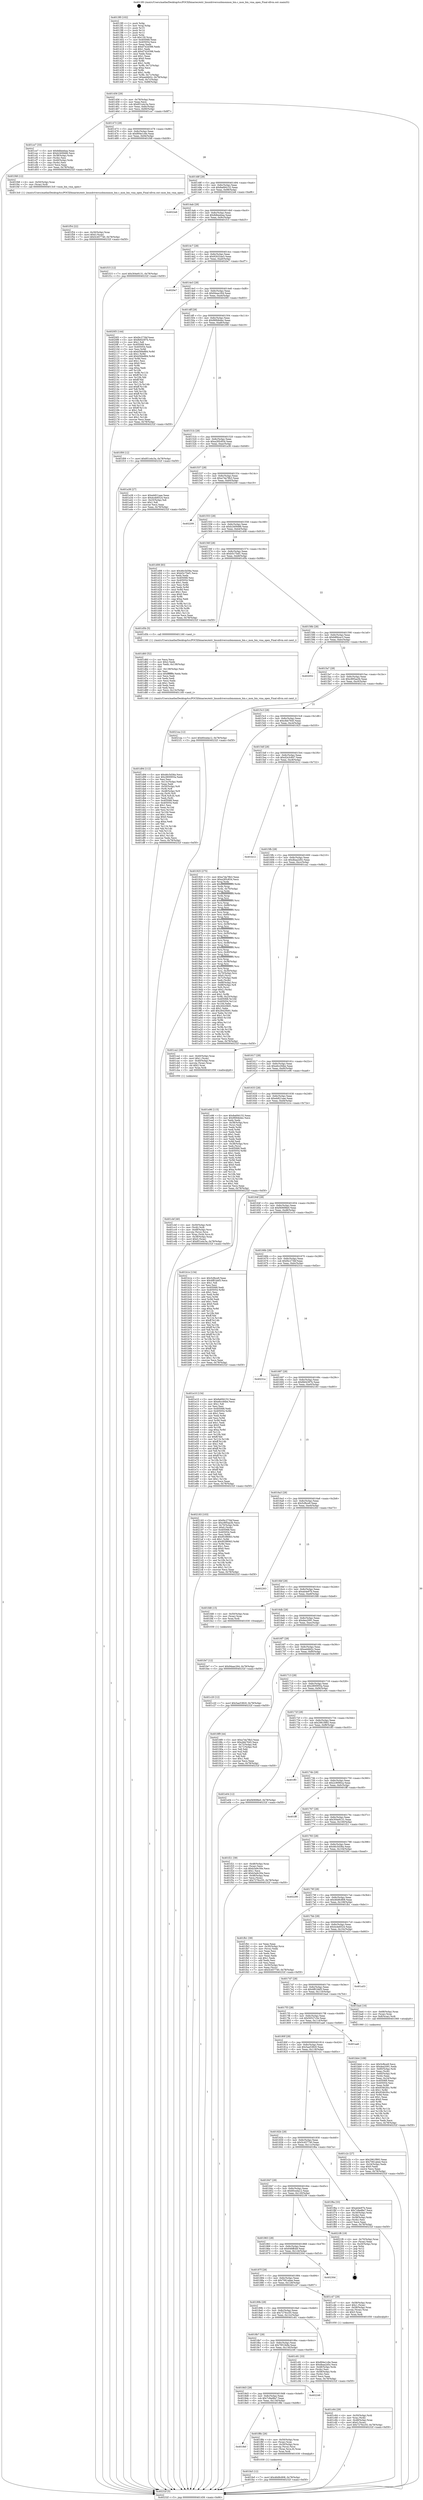 digraph "0x4013f0" {
  label = "0x4013f0 (/mnt/c/Users/mathe/Desktop/tcc/POCII/binaries/extr_linuxdriversusbmonmon_bin.c_mon_bin_vma_open_Final-ollvm.out::main(0))"
  labelloc = "t"
  node[shape=record]

  Entry [label="",width=0.3,height=0.3,shape=circle,fillcolor=black,style=filled]
  "0x401456" [label="{
     0x401456 [29]\l
     | [instrs]\l
     &nbsp;&nbsp;0x401456 \<+3\>: mov -0x78(%rbp),%eax\l
     &nbsp;&nbsp;0x401459 \<+2\>: mov %eax,%ecx\l
     &nbsp;&nbsp;0x40145b \<+6\>: sub $0x851e4c3a,%ecx\l
     &nbsp;&nbsp;0x401461 \<+6\>: mov %eax,-0x8c(%rbp)\l
     &nbsp;&nbsp;0x401467 \<+6\>: mov %ecx,-0x90(%rbp)\l
     &nbsp;&nbsp;0x40146d \<+6\>: je 0000000000401ce7 \<main+0x8f7\>\l
  }"]
  "0x401ce7" [label="{
     0x401ce7 [33]\l
     | [instrs]\l
     &nbsp;&nbsp;0x401ce7 \<+5\>: mov $0x8dbeebaa,%eax\l
     &nbsp;&nbsp;0x401cec \<+5\>: mov $0xb2409486,%ecx\l
     &nbsp;&nbsp;0x401cf1 \<+4\>: mov -0x38(%rbp),%rdx\l
     &nbsp;&nbsp;0x401cf5 \<+2\>: mov (%rdx),%esi\l
     &nbsp;&nbsp;0x401cf7 \<+4\>: mov -0x40(%rbp),%rdx\l
     &nbsp;&nbsp;0x401cfb \<+2\>: cmp (%rdx),%esi\l
     &nbsp;&nbsp;0x401cfd \<+3\>: cmovl %ecx,%eax\l
     &nbsp;&nbsp;0x401d00 \<+3\>: mov %eax,-0x78(%rbp)\l
     &nbsp;&nbsp;0x401d03 \<+5\>: jmp 000000000040232f \<main+0xf3f\>\l
  }"]
  "0x401473" [label="{
     0x401473 [28]\l
     | [instrs]\l
     &nbsp;&nbsp;0x401473 \<+5\>: jmp 0000000000401478 \<main+0x88\>\l
     &nbsp;&nbsp;0x401478 \<+6\>: mov -0x8c(%rbp),%eax\l
     &nbsp;&nbsp;0x40147e \<+5\>: sub $0x894e1c6e,%eax\l
     &nbsp;&nbsp;0x401483 \<+6\>: mov %eax,-0x94(%rbp)\l
     &nbsp;&nbsp;0x401489 \<+6\>: je 0000000000401f48 \<main+0xb58\>\l
  }"]
  Exit [label="",width=0.3,height=0.3,shape=circle,fillcolor=black,style=filled,peripheries=2]
  "0x401f48" [label="{
     0x401f48 [12]\l
     | [instrs]\l
     &nbsp;&nbsp;0x401f48 \<+4\>: mov -0x50(%rbp),%rax\l
     &nbsp;&nbsp;0x401f4c \<+3\>: mov (%rax),%rdi\l
     &nbsp;&nbsp;0x401f4f \<+5\>: call 00000000004013c0 \<mon_bin_vma_open\>\l
     | [calls]\l
     &nbsp;&nbsp;0x4013c0 \{1\} (/mnt/c/Users/mathe/Desktop/tcc/POCII/binaries/extr_linuxdriversusbmonmon_bin.c_mon_bin_vma_open_Final-ollvm.out::mon_bin_vma_open)\l
  }"]
  "0x40148f" [label="{
     0x40148f [28]\l
     | [instrs]\l
     &nbsp;&nbsp;0x40148f \<+5\>: jmp 0000000000401494 \<main+0xa4\>\l
     &nbsp;&nbsp;0x401494 \<+6\>: mov -0x8c(%rbp),%eax\l
     &nbsp;&nbsp;0x40149a \<+5\>: sub $0x8a694152,%eax\l
     &nbsp;&nbsp;0x40149f \<+6\>: mov %eax,-0x98(%rbp)\l
     &nbsp;&nbsp;0x4014a5 \<+6\>: je 00000000004022e6 \<main+0xef6\>\l
  }"]
  "0x401fe7" [label="{
     0x401fe7 [12]\l
     | [instrs]\l
     &nbsp;&nbsp;0x401fe7 \<+7\>: movl $0x94aac264,-0x78(%rbp)\l
     &nbsp;&nbsp;0x401fee \<+5\>: jmp 000000000040232f \<main+0xf3f\>\l
  }"]
  "0x4022e6" [label="{
     0x4022e6\l
  }", style=dashed]
  "0x4014ab" [label="{
     0x4014ab [28]\l
     | [instrs]\l
     &nbsp;&nbsp;0x4014ab \<+5\>: jmp 00000000004014b0 \<main+0xc0\>\l
     &nbsp;&nbsp;0x4014b0 \<+6\>: mov -0x8c(%rbp),%eax\l
     &nbsp;&nbsp;0x4014b6 \<+5\>: sub $0x8dbeebaa,%eax\l
     &nbsp;&nbsp;0x4014bb \<+6\>: mov %eax,-0x9c(%rbp)\l
     &nbsp;&nbsp;0x4014c1 \<+6\>: je 0000000000401f15 \<main+0xb25\>\l
  }"]
  "0x401fa5" [label="{
     0x401fa5 [12]\l
     | [instrs]\l
     &nbsp;&nbsp;0x401fa5 \<+7\>: movl $0x46d9c808,-0x78(%rbp)\l
     &nbsp;&nbsp;0x401fac \<+5\>: jmp 000000000040232f \<main+0xf3f\>\l
  }"]
  "0x401f15" [label="{
     0x401f15 [12]\l
     | [instrs]\l
     &nbsp;&nbsp;0x401f15 \<+7\>: movl $0x304e9131,-0x78(%rbp)\l
     &nbsp;&nbsp;0x401f1c \<+5\>: jmp 000000000040232f \<main+0xf3f\>\l
  }"]
  "0x4014c7" [label="{
     0x4014c7 [28]\l
     | [instrs]\l
     &nbsp;&nbsp;0x4014c7 \<+5\>: jmp 00000000004014cc \<main+0xdc\>\l
     &nbsp;&nbsp;0x4014cc \<+6\>: mov -0x8c(%rbp),%eax\l
     &nbsp;&nbsp;0x4014d2 \<+5\>: sub $0x92632ae3,%eax\l
     &nbsp;&nbsp;0x4014d7 \<+6\>: mov %eax,-0xa0(%rbp)\l
     &nbsp;&nbsp;0x4014dd \<+6\>: je 00000000004020e7 \<main+0xcf7\>\l
  }"]
  "0x4018ef" [label="{
     0x4018ef\l
  }", style=dashed]
  "0x4020e7" [label="{
     0x4020e7\l
  }", style=dashed]
  "0x4014e3" [label="{
     0x4014e3 [28]\l
     | [instrs]\l
     &nbsp;&nbsp;0x4014e3 \<+5\>: jmp 00000000004014e8 \<main+0xf8\>\l
     &nbsp;&nbsp;0x4014e8 \<+6\>: mov -0x8c(%rbp),%eax\l
     &nbsp;&nbsp;0x4014ee \<+5\>: sub $0x94aac264,%eax\l
     &nbsp;&nbsp;0x4014f3 \<+6\>: mov %eax,-0xa4(%rbp)\l
     &nbsp;&nbsp;0x4014f9 \<+6\>: je 00000000004020f3 \<main+0xd03\>\l
  }"]
  "0x401f8b" [label="{
     0x401f8b [26]\l
     | [instrs]\l
     &nbsp;&nbsp;0x401f8b \<+4\>: mov -0x50(%rbp),%rax\l
     &nbsp;&nbsp;0x401f8f \<+3\>: mov (%rax),%rax\l
     &nbsp;&nbsp;0x401f92 \<+4\>: mov -0x30(%rbp),%rcx\l
     &nbsp;&nbsp;0x401f96 \<+3\>: movslq (%rcx),%rcx\l
     &nbsp;&nbsp;0x401f99 \<+4\>: mov (%rax,%rcx,8),%rax\l
     &nbsp;&nbsp;0x401f9d \<+3\>: mov %rax,%rdi\l
     &nbsp;&nbsp;0x401fa0 \<+5\>: call 0000000000401030 \<free@plt\>\l
     | [calls]\l
     &nbsp;&nbsp;0x401030 \{1\} (unknown)\l
  }"]
  "0x4020f3" [label="{
     0x4020f3 [144]\l
     | [instrs]\l
     &nbsp;&nbsp;0x4020f3 \<+5\>: mov $0xf4c273bf,%eax\l
     &nbsp;&nbsp;0x4020f8 \<+5\>: mov $0xfb64397b,%ecx\l
     &nbsp;&nbsp;0x4020fd \<+2\>: mov $0x1,%dl\l
     &nbsp;&nbsp;0x4020ff \<+7\>: mov 0x405068,%esi\l
     &nbsp;&nbsp;0x402106 \<+7\>: mov 0x405054,%edi\l
     &nbsp;&nbsp;0x40210d \<+3\>: mov %esi,%r8d\l
     &nbsp;&nbsp;0x402110 \<+7\>: sub $0xb5fde884,%r8d\l
     &nbsp;&nbsp;0x402117 \<+4\>: sub $0x1,%r8d\l
     &nbsp;&nbsp;0x40211b \<+7\>: add $0xb5fde884,%r8d\l
     &nbsp;&nbsp;0x402122 \<+4\>: imul %r8d,%esi\l
     &nbsp;&nbsp;0x402126 \<+3\>: and $0x1,%esi\l
     &nbsp;&nbsp;0x402129 \<+3\>: cmp $0x0,%esi\l
     &nbsp;&nbsp;0x40212c \<+4\>: sete %r9b\l
     &nbsp;&nbsp;0x402130 \<+3\>: cmp $0xa,%edi\l
     &nbsp;&nbsp;0x402133 \<+4\>: setl %r10b\l
     &nbsp;&nbsp;0x402137 \<+3\>: mov %r9b,%r11b\l
     &nbsp;&nbsp;0x40213a \<+4\>: xor $0xff,%r11b\l
     &nbsp;&nbsp;0x40213e \<+3\>: mov %r10b,%bl\l
     &nbsp;&nbsp;0x402141 \<+3\>: xor $0xff,%bl\l
     &nbsp;&nbsp;0x402144 \<+3\>: xor $0x1,%dl\l
     &nbsp;&nbsp;0x402147 \<+3\>: mov %r11b,%r14b\l
     &nbsp;&nbsp;0x40214a \<+4\>: and $0xff,%r14b\l
     &nbsp;&nbsp;0x40214e \<+3\>: and %dl,%r9b\l
     &nbsp;&nbsp;0x402151 \<+3\>: mov %bl,%r15b\l
     &nbsp;&nbsp;0x402154 \<+4\>: and $0xff,%r15b\l
     &nbsp;&nbsp;0x402158 \<+3\>: and %dl,%r10b\l
     &nbsp;&nbsp;0x40215b \<+3\>: or %r9b,%r14b\l
     &nbsp;&nbsp;0x40215e \<+3\>: or %r10b,%r15b\l
     &nbsp;&nbsp;0x402161 \<+3\>: xor %r15b,%r14b\l
     &nbsp;&nbsp;0x402164 \<+3\>: or %bl,%r11b\l
     &nbsp;&nbsp;0x402167 \<+4\>: xor $0xff,%r11b\l
     &nbsp;&nbsp;0x40216b \<+3\>: or $0x1,%dl\l
     &nbsp;&nbsp;0x40216e \<+3\>: and %dl,%r11b\l
     &nbsp;&nbsp;0x402171 \<+3\>: or %r11b,%r14b\l
     &nbsp;&nbsp;0x402174 \<+4\>: test $0x1,%r14b\l
     &nbsp;&nbsp;0x402178 \<+3\>: cmovne %ecx,%eax\l
     &nbsp;&nbsp;0x40217b \<+3\>: mov %eax,-0x78(%rbp)\l
     &nbsp;&nbsp;0x40217e \<+5\>: jmp 000000000040232f \<main+0xf3f\>\l
  }"]
  "0x4014ff" [label="{
     0x4014ff [28]\l
     | [instrs]\l
     &nbsp;&nbsp;0x4014ff \<+5\>: jmp 0000000000401504 \<main+0x114\>\l
     &nbsp;&nbsp;0x401504 \<+6\>: mov -0x8c(%rbp),%eax\l
     &nbsp;&nbsp;0x40150a \<+5\>: sub $0x9684bdec,%eax\l
     &nbsp;&nbsp;0x40150f \<+6\>: mov %eax,-0xa8(%rbp)\l
     &nbsp;&nbsp;0x401515 \<+6\>: je 0000000000401f09 \<main+0xb19\>\l
  }"]
  "0x4018d3" [label="{
     0x4018d3 [28]\l
     | [instrs]\l
     &nbsp;&nbsp;0x4018d3 \<+5\>: jmp 00000000004018d8 \<main+0x4e8\>\l
     &nbsp;&nbsp;0x4018d8 \<+6\>: mov -0x8c(%rbp),%eax\l
     &nbsp;&nbsp;0x4018de \<+5\>: sub $0x7c8ad8a7,%eax\l
     &nbsp;&nbsp;0x4018e3 \<+6\>: mov %eax,-0x134(%rbp)\l
     &nbsp;&nbsp;0x4018e9 \<+6\>: je 0000000000401f8b \<main+0xb9b\>\l
  }"]
  "0x401f09" [label="{
     0x401f09 [12]\l
     | [instrs]\l
     &nbsp;&nbsp;0x401f09 \<+7\>: movl $0x851e4c3a,-0x78(%rbp)\l
     &nbsp;&nbsp;0x401f10 \<+5\>: jmp 000000000040232f \<main+0xf3f\>\l
  }"]
  "0x40151b" [label="{
     0x40151b [28]\l
     | [instrs]\l
     &nbsp;&nbsp;0x40151b \<+5\>: jmp 0000000000401520 \<main+0x130\>\l
     &nbsp;&nbsp;0x401520 \<+6\>: mov -0x8c(%rbp),%eax\l
     &nbsp;&nbsp;0x401526 \<+5\>: sub $0xa285c834,%eax\l
     &nbsp;&nbsp;0x40152b \<+6\>: mov %eax,-0xac(%rbp)\l
     &nbsp;&nbsp;0x401531 \<+6\>: je 0000000000401a38 \<main+0x648\>\l
  }"]
  "0x402248" [label="{
     0x402248\l
  }", style=dashed]
  "0x401a38" [label="{
     0x401a38 [27]\l
     | [instrs]\l
     &nbsp;&nbsp;0x401a38 \<+5\>: mov $0xeb821aae,%eax\l
     &nbsp;&nbsp;0x401a3d \<+5\>: mov $0x4cde6524,%ecx\l
     &nbsp;&nbsp;0x401a42 \<+3\>: mov -0x25(%rbp),%dl\l
     &nbsp;&nbsp;0x401a45 \<+3\>: test $0x1,%dl\l
     &nbsp;&nbsp;0x401a48 \<+3\>: cmovne %ecx,%eax\l
     &nbsp;&nbsp;0x401a4b \<+3\>: mov %eax,-0x78(%rbp)\l
     &nbsp;&nbsp;0x401a4e \<+5\>: jmp 000000000040232f \<main+0xf3f\>\l
  }"]
  "0x401537" [label="{
     0x401537 [28]\l
     | [instrs]\l
     &nbsp;&nbsp;0x401537 \<+5\>: jmp 000000000040153c \<main+0x14c\>\l
     &nbsp;&nbsp;0x40153c \<+6\>: mov -0x8c(%rbp),%eax\l
     &nbsp;&nbsp;0x401542 \<+5\>: sub $0xa7da78b3,%eax\l
     &nbsp;&nbsp;0x401547 \<+6\>: mov %eax,-0xb0(%rbp)\l
     &nbsp;&nbsp;0x40154d \<+6\>: je 0000000000402209 \<main+0xe19\>\l
  }"]
  "0x401f54" [label="{
     0x401f54 [22]\l
     | [instrs]\l
     &nbsp;&nbsp;0x401f54 \<+4\>: mov -0x30(%rbp),%rax\l
     &nbsp;&nbsp;0x401f58 \<+6\>: movl $0x0,(%rax)\l
     &nbsp;&nbsp;0x401f5e \<+7\>: movl $0x5c457740,-0x78(%rbp)\l
     &nbsp;&nbsp;0x401f65 \<+5\>: jmp 000000000040232f \<main+0xf3f\>\l
  }"]
  "0x402209" [label="{
     0x402209\l
  }", style=dashed]
  "0x401553" [label="{
     0x401553 [28]\l
     | [instrs]\l
     &nbsp;&nbsp;0x401553 \<+5\>: jmp 0000000000401558 \<main+0x168\>\l
     &nbsp;&nbsp;0x401558 \<+6\>: mov -0x8c(%rbp),%eax\l
     &nbsp;&nbsp;0x40155e \<+5\>: sub $0xb2409486,%eax\l
     &nbsp;&nbsp;0x401563 \<+6\>: mov %eax,-0xb4(%rbp)\l
     &nbsp;&nbsp;0x401569 \<+6\>: je 0000000000401d08 \<main+0x918\>\l
  }"]
  "0x401d94" [label="{
     0x401d94 [112]\l
     | [instrs]\l
     &nbsp;&nbsp;0x401d94 \<+5\>: mov $0x46c5d36a,%ecx\l
     &nbsp;&nbsp;0x401d99 \<+5\>: mov $0x2800955a,%edx\l
     &nbsp;&nbsp;0x401d9e \<+2\>: xor %esi,%esi\l
     &nbsp;&nbsp;0x401da0 \<+6\>: mov -0x13c(%rbp),%edi\l
     &nbsp;&nbsp;0x401da6 \<+3\>: imul %eax,%edi\l
     &nbsp;&nbsp;0x401da9 \<+4\>: mov -0x50(%rbp),%r8\l
     &nbsp;&nbsp;0x401dad \<+3\>: mov (%r8),%r8\l
     &nbsp;&nbsp;0x401db0 \<+4\>: mov -0x48(%rbp),%r9\l
     &nbsp;&nbsp;0x401db4 \<+3\>: movslq (%r9),%r9\l
     &nbsp;&nbsp;0x401db7 \<+4\>: mov (%r8,%r9,8),%r8\l
     &nbsp;&nbsp;0x401dbb \<+3\>: mov %edi,(%r8)\l
     &nbsp;&nbsp;0x401dbe \<+7\>: mov 0x405068,%eax\l
     &nbsp;&nbsp;0x401dc5 \<+7\>: mov 0x405054,%edi\l
     &nbsp;&nbsp;0x401dcc \<+3\>: sub $0x1,%esi\l
     &nbsp;&nbsp;0x401dcf \<+3\>: mov %eax,%r10d\l
     &nbsp;&nbsp;0x401dd2 \<+3\>: add %esi,%r10d\l
     &nbsp;&nbsp;0x401dd5 \<+4\>: imul %r10d,%eax\l
     &nbsp;&nbsp;0x401dd9 \<+3\>: and $0x1,%eax\l
     &nbsp;&nbsp;0x401ddc \<+3\>: cmp $0x0,%eax\l
     &nbsp;&nbsp;0x401ddf \<+4\>: sete %r11b\l
     &nbsp;&nbsp;0x401de3 \<+3\>: cmp $0xa,%edi\l
     &nbsp;&nbsp;0x401de6 \<+3\>: setl %bl\l
     &nbsp;&nbsp;0x401de9 \<+3\>: mov %r11b,%r14b\l
     &nbsp;&nbsp;0x401dec \<+3\>: and %bl,%r14b\l
     &nbsp;&nbsp;0x401def \<+3\>: xor %bl,%r11b\l
     &nbsp;&nbsp;0x401df2 \<+3\>: or %r11b,%r14b\l
     &nbsp;&nbsp;0x401df5 \<+4\>: test $0x1,%r14b\l
     &nbsp;&nbsp;0x401df9 \<+3\>: cmovne %edx,%ecx\l
     &nbsp;&nbsp;0x401dfc \<+3\>: mov %ecx,-0x78(%rbp)\l
     &nbsp;&nbsp;0x401dff \<+5\>: jmp 000000000040232f \<main+0xf3f\>\l
  }"]
  "0x401d08" [label="{
     0x401d08 [83]\l
     | [instrs]\l
     &nbsp;&nbsp;0x401d08 \<+5\>: mov $0x46c5d36a,%eax\l
     &nbsp;&nbsp;0x401d0d \<+5\>: mov $0xb5c75ef1,%ecx\l
     &nbsp;&nbsp;0x401d12 \<+2\>: xor %edx,%edx\l
     &nbsp;&nbsp;0x401d14 \<+7\>: mov 0x405068,%esi\l
     &nbsp;&nbsp;0x401d1b \<+7\>: mov 0x405054,%edi\l
     &nbsp;&nbsp;0x401d22 \<+3\>: sub $0x1,%edx\l
     &nbsp;&nbsp;0x401d25 \<+3\>: mov %esi,%r8d\l
     &nbsp;&nbsp;0x401d28 \<+3\>: add %edx,%r8d\l
     &nbsp;&nbsp;0x401d2b \<+4\>: imul %r8d,%esi\l
     &nbsp;&nbsp;0x401d2f \<+3\>: and $0x1,%esi\l
     &nbsp;&nbsp;0x401d32 \<+3\>: cmp $0x0,%esi\l
     &nbsp;&nbsp;0x401d35 \<+4\>: sete %r9b\l
     &nbsp;&nbsp;0x401d39 \<+3\>: cmp $0xa,%edi\l
     &nbsp;&nbsp;0x401d3c \<+4\>: setl %r10b\l
     &nbsp;&nbsp;0x401d40 \<+3\>: mov %r9b,%r11b\l
     &nbsp;&nbsp;0x401d43 \<+3\>: and %r10b,%r11b\l
     &nbsp;&nbsp;0x401d46 \<+3\>: xor %r10b,%r9b\l
     &nbsp;&nbsp;0x401d49 \<+3\>: or %r9b,%r11b\l
     &nbsp;&nbsp;0x401d4c \<+4\>: test $0x1,%r11b\l
     &nbsp;&nbsp;0x401d50 \<+3\>: cmovne %ecx,%eax\l
     &nbsp;&nbsp;0x401d53 \<+3\>: mov %eax,-0x78(%rbp)\l
     &nbsp;&nbsp;0x401d56 \<+5\>: jmp 000000000040232f \<main+0xf3f\>\l
  }"]
  "0x40156f" [label="{
     0x40156f [28]\l
     | [instrs]\l
     &nbsp;&nbsp;0x40156f \<+5\>: jmp 0000000000401574 \<main+0x184\>\l
     &nbsp;&nbsp;0x401574 \<+6\>: mov -0x8c(%rbp),%eax\l
     &nbsp;&nbsp;0x40157a \<+5\>: sub $0xb5c75ef1,%eax\l
     &nbsp;&nbsp;0x40157f \<+6\>: mov %eax,-0xb8(%rbp)\l
     &nbsp;&nbsp;0x401585 \<+6\>: je 0000000000401d5b \<main+0x96b\>\l
  }"]
  "0x401d60" [label="{
     0x401d60 [52]\l
     | [instrs]\l
     &nbsp;&nbsp;0x401d60 \<+2\>: xor %ecx,%ecx\l
     &nbsp;&nbsp;0x401d62 \<+5\>: mov $0x2,%edx\l
     &nbsp;&nbsp;0x401d67 \<+6\>: mov %edx,-0x138(%rbp)\l
     &nbsp;&nbsp;0x401d6d \<+1\>: cltd\l
     &nbsp;&nbsp;0x401d6e \<+6\>: mov -0x138(%rbp),%esi\l
     &nbsp;&nbsp;0x401d74 \<+2\>: idiv %esi\l
     &nbsp;&nbsp;0x401d76 \<+6\>: imul $0xfffffffe,%edx,%edx\l
     &nbsp;&nbsp;0x401d7c \<+2\>: mov %ecx,%edi\l
     &nbsp;&nbsp;0x401d7e \<+2\>: sub %edx,%edi\l
     &nbsp;&nbsp;0x401d80 \<+2\>: mov %ecx,%edx\l
     &nbsp;&nbsp;0x401d82 \<+3\>: sub $0x1,%edx\l
     &nbsp;&nbsp;0x401d85 \<+2\>: add %edx,%edi\l
     &nbsp;&nbsp;0x401d87 \<+2\>: sub %edi,%ecx\l
     &nbsp;&nbsp;0x401d89 \<+6\>: mov %ecx,-0x13c(%rbp)\l
     &nbsp;&nbsp;0x401d8f \<+5\>: call 0000000000401160 \<next_i\>\l
     | [calls]\l
     &nbsp;&nbsp;0x401160 \{1\} (/mnt/c/Users/mathe/Desktop/tcc/POCII/binaries/extr_linuxdriversusbmonmon_bin.c_mon_bin_vma_open_Final-ollvm.out::next_i)\l
  }"]
  "0x401d5b" [label="{
     0x401d5b [5]\l
     | [instrs]\l
     &nbsp;&nbsp;0x401d5b \<+5\>: call 0000000000401160 \<next_i\>\l
     | [calls]\l
     &nbsp;&nbsp;0x401160 \{1\} (/mnt/c/Users/mathe/Desktop/tcc/POCII/binaries/extr_linuxdriversusbmonmon_bin.c_mon_bin_vma_open_Final-ollvm.out::next_i)\l
  }"]
  "0x40158b" [label="{
     0x40158b [28]\l
     | [instrs]\l
     &nbsp;&nbsp;0x40158b \<+5\>: jmp 0000000000401590 \<main+0x1a0\>\l
     &nbsp;&nbsp;0x401590 \<+6\>: mov -0x8c(%rbp),%eax\l
     &nbsp;&nbsp;0x401596 \<+5\>: sub $0xb8fdcec3,%eax\l
     &nbsp;&nbsp;0x40159b \<+6\>: mov %eax,-0xbc(%rbp)\l
     &nbsp;&nbsp;0x4015a1 \<+6\>: je 0000000000402052 \<main+0xc62\>\l
  }"]
  "0x401cbf" [label="{
     0x401cbf [40]\l
     | [instrs]\l
     &nbsp;&nbsp;0x401cbf \<+4\>: mov -0x50(%rbp),%rdi\l
     &nbsp;&nbsp;0x401cc3 \<+3\>: mov (%rdi),%rdi\l
     &nbsp;&nbsp;0x401cc6 \<+4\>: mov -0x48(%rbp),%rcx\l
     &nbsp;&nbsp;0x401cca \<+3\>: movslq (%rcx),%rcx\l
     &nbsp;&nbsp;0x401ccd \<+4\>: mov %rax,(%rdi,%rcx,8)\l
     &nbsp;&nbsp;0x401cd1 \<+4\>: mov -0x38(%rbp),%rax\l
     &nbsp;&nbsp;0x401cd5 \<+6\>: movl $0x0,(%rax)\l
     &nbsp;&nbsp;0x401cdb \<+7\>: movl $0x851e4c3a,-0x78(%rbp)\l
     &nbsp;&nbsp;0x401ce2 \<+5\>: jmp 000000000040232f \<main+0xf3f\>\l
  }"]
  "0x402052" [label="{
     0x402052\l
  }", style=dashed]
  "0x4015a7" [label="{
     0x4015a7 [28]\l
     | [instrs]\l
     &nbsp;&nbsp;0x4015a7 \<+5\>: jmp 00000000004015ac \<main+0x1bc\>\l
     &nbsp;&nbsp;0x4015ac \<+6\>: mov -0x8c(%rbp),%eax\l
     &nbsp;&nbsp;0x4015b2 \<+5\>: sub $0xc895aa3b,%eax\l
     &nbsp;&nbsp;0x4015b7 \<+6\>: mov %eax,-0xc0(%rbp)\l
     &nbsp;&nbsp;0x4015bd \<+6\>: je 00000000004021ea \<main+0xdfa\>\l
  }"]
  "0x4018b7" [label="{
     0x4018b7 [28]\l
     | [instrs]\l
     &nbsp;&nbsp;0x4018b7 \<+5\>: jmp 00000000004018bc \<main+0x4cc\>\l
     &nbsp;&nbsp;0x4018bc \<+6\>: mov -0x8c(%rbp),%eax\l
     &nbsp;&nbsp;0x4018c2 \<+5\>: sub $0x7851fe9e,%eax\l
     &nbsp;&nbsp;0x4018c7 \<+6\>: mov %eax,-0x130(%rbp)\l
     &nbsp;&nbsp;0x4018cd \<+6\>: je 0000000000402248 \<main+0xe58\>\l
  }"]
  "0x4021ea" [label="{
     0x4021ea [12]\l
     | [instrs]\l
     &nbsp;&nbsp;0x4021ea \<+7\>: movl $0x60ceda12,-0x78(%rbp)\l
     &nbsp;&nbsp;0x4021f1 \<+5\>: jmp 000000000040232f \<main+0xf3f\>\l
  }"]
  "0x4015c3" [label="{
     0x4015c3 [28]\l
     | [instrs]\l
     &nbsp;&nbsp;0x4015c3 \<+5\>: jmp 00000000004015c8 \<main+0x1d8\>\l
     &nbsp;&nbsp;0x4015c8 \<+6\>: mov -0x8c(%rbp),%eax\l
     &nbsp;&nbsp;0x4015ce \<+5\>: sub $0xcfeb7645,%eax\l
     &nbsp;&nbsp;0x4015d3 \<+6\>: mov %eax,-0xc4(%rbp)\l
     &nbsp;&nbsp;0x4015d9 \<+6\>: je 0000000000401925 \<main+0x535\>\l
  }"]
  "0x401c81" [label="{
     0x401c81 [33]\l
     | [instrs]\l
     &nbsp;&nbsp;0x401c81 \<+5\>: mov $0x894e1c6e,%eax\l
     &nbsp;&nbsp;0x401c86 \<+5\>: mov $0xdbaa2d5c,%ecx\l
     &nbsp;&nbsp;0x401c8b \<+4\>: mov -0x48(%rbp),%rdx\l
     &nbsp;&nbsp;0x401c8f \<+2\>: mov (%rdx),%esi\l
     &nbsp;&nbsp;0x401c91 \<+4\>: mov -0x58(%rbp),%rdx\l
     &nbsp;&nbsp;0x401c95 \<+2\>: cmp (%rdx),%esi\l
     &nbsp;&nbsp;0x401c97 \<+3\>: cmovl %ecx,%eax\l
     &nbsp;&nbsp;0x401c9a \<+3\>: mov %eax,-0x78(%rbp)\l
     &nbsp;&nbsp;0x401c9d \<+5\>: jmp 000000000040232f \<main+0xf3f\>\l
  }"]
  "0x401925" [label="{
     0x401925 [275]\l
     | [instrs]\l
     &nbsp;&nbsp;0x401925 \<+5\>: mov $0xa7da78b3,%eax\l
     &nbsp;&nbsp;0x40192a \<+5\>: mov $0xa285c834,%ecx\l
     &nbsp;&nbsp;0x40192f \<+3\>: mov %rsp,%rdx\l
     &nbsp;&nbsp;0x401932 \<+4\>: add $0xfffffffffffffff0,%rdx\l
     &nbsp;&nbsp;0x401936 \<+3\>: mov %rdx,%rsp\l
     &nbsp;&nbsp;0x401939 \<+4\>: mov %rdx,-0x70(%rbp)\l
     &nbsp;&nbsp;0x40193d \<+3\>: mov %rsp,%rdx\l
     &nbsp;&nbsp;0x401940 \<+4\>: add $0xfffffffffffffff0,%rdx\l
     &nbsp;&nbsp;0x401944 \<+3\>: mov %rdx,%rsp\l
     &nbsp;&nbsp;0x401947 \<+3\>: mov %rsp,%rsi\l
     &nbsp;&nbsp;0x40194a \<+4\>: add $0xfffffffffffffff0,%rsi\l
     &nbsp;&nbsp;0x40194e \<+3\>: mov %rsi,%rsp\l
     &nbsp;&nbsp;0x401951 \<+4\>: mov %rsi,-0x68(%rbp)\l
     &nbsp;&nbsp;0x401955 \<+3\>: mov %rsp,%rsi\l
     &nbsp;&nbsp;0x401958 \<+4\>: add $0xfffffffffffffff0,%rsi\l
     &nbsp;&nbsp;0x40195c \<+3\>: mov %rsi,%rsp\l
     &nbsp;&nbsp;0x40195f \<+4\>: mov %rsi,-0x60(%rbp)\l
     &nbsp;&nbsp;0x401963 \<+3\>: mov %rsp,%rsi\l
     &nbsp;&nbsp;0x401966 \<+4\>: add $0xfffffffffffffff0,%rsi\l
     &nbsp;&nbsp;0x40196a \<+3\>: mov %rsi,%rsp\l
     &nbsp;&nbsp;0x40196d \<+4\>: mov %rsi,-0x58(%rbp)\l
     &nbsp;&nbsp;0x401971 \<+3\>: mov %rsp,%rsi\l
     &nbsp;&nbsp;0x401974 \<+4\>: add $0xfffffffffffffff0,%rsi\l
     &nbsp;&nbsp;0x401978 \<+3\>: mov %rsi,%rsp\l
     &nbsp;&nbsp;0x40197b \<+4\>: mov %rsi,-0x50(%rbp)\l
     &nbsp;&nbsp;0x40197f \<+3\>: mov %rsp,%rsi\l
     &nbsp;&nbsp;0x401982 \<+4\>: add $0xfffffffffffffff0,%rsi\l
     &nbsp;&nbsp;0x401986 \<+3\>: mov %rsi,%rsp\l
     &nbsp;&nbsp;0x401989 \<+4\>: mov %rsi,-0x48(%rbp)\l
     &nbsp;&nbsp;0x40198d \<+3\>: mov %rsp,%rsi\l
     &nbsp;&nbsp;0x401990 \<+4\>: add $0xfffffffffffffff0,%rsi\l
     &nbsp;&nbsp;0x401994 \<+3\>: mov %rsi,%rsp\l
     &nbsp;&nbsp;0x401997 \<+4\>: mov %rsi,-0x40(%rbp)\l
     &nbsp;&nbsp;0x40199b \<+3\>: mov %rsp,%rsi\l
     &nbsp;&nbsp;0x40199e \<+4\>: add $0xfffffffffffffff0,%rsi\l
     &nbsp;&nbsp;0x4019a2 \<+3\>: mov %rsi,%rsp\l
     &nbsp;&nbsp;0x4019a5 \<+4\>: mov %rsi,-0x38(%rbp)\l
     &nbsp;&nbsp;0x4019a9 \<+3\>: mov %rsp,%rsi\l
     &nbsp;&nbsp;0x4019ac \<+4\>: add $0xfffffffffffffff0,%rsi\l
     &nbsp;&nbsp;0x4019b0 \<+3\>: mov %rsi,%rsp\l
     &nbsp;&nbsp;0x4019b3 \<+4\>: mov %rsi,-0x30(%rbp)\l
     &nbsp;&nbsp;0x4019b7 \<+4\>: mov -0x70(%rbp),%rsi\l
     &nbsp;&nbsp;0x4019bb \<+6\>: movl $0x0,(%rsi)\l
     &nbsp;&nbsp;0x4019c1 \<+3\>: mov -0x7c(%rbp),%edi\l
     &nbsp;&nbsp;0x4019c4 \<+2\>: mov %edi,(%rdx)\l
     &nbsp;&nbsp;0x4019c6 \<+4\>: mov -0x68(%rbp),%rsi\l
     &nbsp;&nbsp;0x4019ca \<+7\>: mov -0x88(%rbp),%r8\l
     &nbsp;&nbsp;0x4019d1 \<+3\>: mov %r8,(%rsi)\l
     &nbsp;&nbsp;0x4019d4 \<+3\>: cmpl $0x2,(%rdx)\l
     &nbsp;&nbsp;0x4019d7 \<+4\>: setne %r9b\l
     &nbsp;&nbsp;0x4019db \<+4\>: and $0x1,%r9b\l
     &nbsp;&nbsp;0x4019df \<+4\>: mov %r9b,-0x25(%rbp)\l
     &nbsp;&nbsp;0x4019e3 \<+8\>: mov 0x405068,%r10d\l
     &nbsp;&nbsp;0x4019eb \<+8\>: mov 0x405054,%r11d\l
     &nbsp;&nbsp;0x4019f3 \<+3\>: mov %r10d,%ebx\l
     &nbsp;&nbsp;0x4019f6 \<+6\>: sub $0x26420b91,%ebx\l
     &nbsp;&nbsp;0x4019fc \<+3\>: sub $0x1,%ebx\l
     &nbsp;&nbsp;0x4019ff \<+6\>: add $0x26420b91,%ebx\l
     &nbsp;&nbsp;0x401a05 \<+4\>: imul %ebx,%r10d\l
     &nbsp;&nbsp;0x401a09 \<+4\>: and $0x1,%r10d\l
     &nbsp;&nbsp;0x401a0d \<+4\>: cmp $0x0,%r10d\l
     &nbsp;&nbsp;0x401a11 \<+4\>: sete %r9b\l
     &nbsp;&nbsp;0x401a15 \<+4\>: cmp $0xa,%r11d\l
     &nbsp;&nbsp;0x401a19 \<+4\>: setl %r14b\l
     &nbsp;&nbsp;0x401a1d \<+3\>: mov %r9b,%r15b\l
     &nbsp;&nbsp;0x401a20 \<+3\>: and %r14b,%r15b\l
     &nbsp;&nbsp;0x401a23 \<+3\>: xor %r14b,%r9b\l
     &nbsp;&nbsp;0x401a26 \<+3\>: or %r9b,%r15b\l
     &nbsp;&nbsp;0x401a29 \<+4\>: test $0x1,%r15b\l
     &nbsp;&nbsp;0x401a2d \<+3\>: cmovne %ecx,%eax\l
     &nbsp;&nbsp;0x401a30 \<+3\>: mov %eax,-0x78(%rbp)\l
     &nbsp;&nbsp;0x401a33 \<+5\>: jmp 000000000040232f \<main+0xf3f\>\l
  }"]
  "0x4015df" [label="{
     0x4015df [28]\l
     | [instrs]\l
     &nbsp;&nbsp;0x4015df \<+5\>: jmp 00000000004015e4 \<main+0x1f4\>\l
     &nbsp;&nbsp;0x4015e4 \<+6\>: mov -0x8c(%rbp),%eax\l
     &nbsp;&nbsp;0x4015ea \<+5\>: sub $0xd2e3c847,%eax\l
     &nbsp;&nbsp;0x4015ef \<+6\>: mov %eax,-0xc8(%rbp)\l
     &nbsp;&nbsp;0x4015f5 \<+6\>: je 0000000000401b12 \<main+0x722\>\l
  }"]
  "0x401c64" [label="{
     0x401c64 [29]\l
     | [instrs]\l
     &nbsp;&nbsp;0x401c64 \<+4\>: mov -0x50(%rbp),%rdi\l
     &nbsp;&nbsp;0x401c68 \<+3\>: mov %rax,(%rdi)\l
     &nbsp;&nbsp;0x401c6b \<+4\>: mov -0x48(%rbp),%rax\l
     &nbsp;&nbsp;0x401c6f \<+6\>: movl $0x0,(%rax)\l
     &nbsp;&nbsp;0x401c75 \<+7\>: movl $0x7276cc55,-0x78(%rbp)\l
     &nbsp;&nbsp;0x401c7c \<+5\>: jmp 000000000040232f \<main+0xf3f\>\l
  }"]
  "0x401b12" [label="{
     0x401b12\l
  }", style=dashed]
  "0x4015fb" [label="{
     0x4015fb [28]\l
     | [instrs]\l
     &nbsp;&nbsp;0x4015fb \<+5\>: jmp 0000000000401600 \<main+0x210\>\l
     &nbsp;&nbsp;0x401600 \<+6\>: mov -0x8c(%rbp),%eax\l
     &nbsp;&nbsp;0x401606 \<+5\>: sub $0xdbaa2d5c,%eax\l
     &nbsp;&nbsp;0x40160b \<+6\>: mov %eax,-0xcc(%rbp)\l
     &nbsp;&nbsp;0x401611 \<+6\>: je 0000000000401ca2 \<main+0x8b2\>\l
  }"]
  "0x40189b" [label="{
     0x40189b [28]\l
     | [instrs]\l
     &nbsp;&nbsp;0x40189b \<+5\>: jmp 00000000004018a0 \<main+0x4b0\>\l
     &nbsp;&nbsp;0x4018a0 \<+6\>: mov -0x8c(%rbp),%eax\l
     &nbsp;&nbsp;0x4018a6 \<+5\>: sub $0x7276cc55,%eax\l
     &nbsp;&nbsp;0x4018ab \<+6\>: mov %eax,-0x12c(%rbp)\l
     &nbsp;&nbsp;0x4018b1 \<+6\>: je 0000000000401c81 \<main+0x891\>\l
  }"]
  "0x401ca2" [label="{
     0x401ca2 [29]\l
     | [instrs]\l
     &nbsp;&nbsp;0x401ca2 \<+4\>: mov -0x40(%rbp),%rax\l
     &nbsp;&nbsp;0x401ca6 \<+6\>: movl $0x1,(%rax)\l
     &nbsp;&nbsp;0x401cac \<+4\>: mov -0x40(%rbp),%rax\l
     &nbsp;&nbsp;0x401cb0 \<+3\>: movslq (%rax),%rax\l
     &nbsp;&nbsp;0x401cb3 \<+4\>: shl $0x2,%rax\l
     &nbsp;&nbsp;0x401cb7 \<+3\>: mov %rax,%rdi\l
     &nbsp;&nbsp;0x401cba \<+5\>: call 0000000000401050 \<malloc@plt\>\l
     | [calls]\l
     &nbsp;&nbsp;0x401050 \{1\} (unknown)\l
  }"]
  "0x401617" [label="{
     0x401617 [28]\l
     | [instrs]\l
     &nbsp;&nbsp;0x401617 \<+5\>: jmp 000000000040161c \<main+0x22c\>\l
     &nbsp;&nbsp;0x40161c \<+6\>: mov -0x8c(%rbp),%eax\l
     &nbsp;&nbsp;0x401622 \<+5\>: sub $0xe6cc94be,%eax\l
     &nbsp;&nbsp;0x401627 \<+6\>: mov %eax,-0xd0(%rbp)\l
     &nbsp;&nbsp;0x40162d \<+6\>: je 0000000000401e96 \<main+0xaa6\>\l
  }"]
  "0x401c47" [label="{
     0x401c47 [29]\l
     | [instrs]\l
     &nbsp;&nbsp;0x401c47 \<+4\>: mov -0x58(%rbp),%rax\l
     &nbsp;&nbsp;0x401c4b \<+6\>: movl $0x1,(%rax)\l
     &nbsp;&nbsp;0x401c51 \<+4\>: mov -0x58(%rbp),%rax\l
     &nbsp;&nbsp;0x401c55 \<+3\>: movslq (%rax),%rax\l
     &nbsp;&nbsp;0x401c58 \<+4\>: shl $0x3,%rax\l
     &nbsp;&nbsp;0x401c5c \<+3\>: mov %rax,%rdi\l
     &nbsp;&nbsp;0x401c5f \<+5\>: call 0000000000401050 \<malloc@plt\>\l
     | [calls]\l
     &nbsp;&nbsp;0x401050 \{1\} (unknown)\l
  }"]
  "0x401e96" [label="{
     0x401e96 [115]\l
     | [instrs]\l
     &nbsp;&nbsp;0x401e96 \<+5\>: mov $0x8a694152,%eax\l
     &nbsp;&nbsp;0x401e9b \<+5\>: mov $0x9684bdec,%ecx\l
     &nbsp;&nbsp;0x401ea0 \<+2\>: xor %edx,%edx\l
     &nbsp;&nbsp;0x401ea2 \<+4\>: mov -0x38(%rbp),%rsi\l
     &nbsp;&nbsp;0x401ea6 \<+2\>: mov (%rsi),%edi\l
     &nbsp;&nbsp;0x401ea8 \<+3\>: mov %edx,%r8d\l
     &nbsp;&nbsp;0x401eab \<+3\>: sub %edi,%r8d\l
     &nbsp;&nbsp;0x401eae \<+2\>: mov %edx,%edi\l
     &nbsp;&nbsp;0x401eb0 \<+3\>: sub $0x1,%edi\l
     &nbsp;&nbsp;0x401eb3 \<+3\>: add %edi,%r8d\l
     &nbsp;&nbsp;0x401eb6 \<+2\>: mov %edx,%edi\l
     &nbsp;&nbsp;0x401eb8 \<+3\>: sub %r8d,%edi\l
     &nbsp;&nbsp;0x401ebb \<+4\>: mov -0x38(%rbp),%rsi\l
     &nbsp;&nbsp;0x401ebf \<+2\>: mov %edi,(%rsi)\l
     &nbsp;&nbsp;0x401ec1 \<+7\>: mov 0x405068,%edi\l
     &nbsp;&nbsp;0x401ec8 \<+8\>: mov 0x405054,%r8d\l
     &nbsp;&nbsp;0x401ed0 \<+3\>: sub $0x1,%edx\l
     &nbsp;&nbsp;0x401ed3 \<+3\>: mov %edi,%r9d\l
     &nbsp;&nbsp;0x401ed6 \<+3\>: add %edx,%r9d\l
     &nbsp;&nbsp;0x401ed9 \<+4\>: imul %r9d,%edi\l
     &nbsp;&nbsp;0x401edd \<+3\>: and $0x1,%edi\l
     &nbsp;&nbsp;0x401ee0 \<+3\>: cmp $0x0,%edi\l
     &nbsp;&nbsp;0x401ee3 \<+4\>: sete %r10b\l
     &nbsp;&nbsp;0x401ee7 \<+4\>: cmp $0xa,%r8d\l
     &nbsp;&nbsp;0x401eeb \<+4\>: setl %r11b\l
     &nbsp;&nbsp;0x401eef \<+3\>: mov %r10b,%bl\l
     &nbsp;&nbsp;0x401ef2 \<+3\>: and %r11b,%bl\l
     &nbsp;&nbsp;0x401ef5 \<+3\>: xor %r11b,%r10b\l
     &nbsp;&nbsp;0x401ef8 \<+3\>: or %r10b,%bl\l
     &nbsp;&nbsp;0x401efb \<+3\>: test $0x1,%bl\l
     &nbsp;&nbsp;0x401efe \<+3\>: cmovne %ecx,%eax\l
     &nbsp;&nbsp;0x401f01 \<+3\>: mov %eax,-0x78(%rbp)\l
     &nbsp;&nbsp;0x401f04 \<+5\>: jmp 000000000040232f \<main+0xf3f\>\l
  }"]
  "0x401633" [label="{
     0x401633 [28]\l
     | [instrs]\l
     &nbsp;&nbsp;0x401633 \<+5\>: jmp 0000000000401638 \<main+0x248\>\l
     &nbsp;&nbsp;0x401638 \<+6\>: mov -0x8c(%rbp),%eax\l
     &nbsp;&nbsp;0x40163e \<+5\>: sub $0xeb821aae,%eax\l
     &nbsp;&nbsp;0x401643 \<+6\>: mov %eax,-0xd4(%rbp)\l
     &nbsp;&nbsp;0x401649 \<+6\>: je 0000000000401b1e \<main+0x72e\>\l
  }"]
  "0x40187f" [label="{
     0x40187f [28]\l
     | [instrs]\l
     &nbsp;&nbsp;0x40187f \<+5\>: jmp 0000000000401884 \<main+0x494\>\l
     &nbsp;&nbsp;0x401884 \<+6\>: mov -0x8c(%rbp),%eax\l
     &nbsp;&nbsp;0x40188a \<+5\>: sub $0x7061abee,%eax\l
     &nbsp;&nbsp;0x40188f \<+6\>: mov %eax,-0x128(%rbp)\l
     &nbsp;&nbsp;0x401895 \<+6\>: je 0000000000401c47 \<main+0x857\>\l
  }"]
  "0x401b1e" [label="{
     0x401b1e [134]\l
     | [instrs]\l
     &nbsp;&nbsp;0x401b1e \<+5\>: mov $0x5cfbce9,%eax\l
     &nbsp;&nbsp;0x401b23 \<+5\>: mov $0x4f81bbf3,%ecx\l
     &nbsp;&nbsp;0x401b28 \<+2\>: mov $0x1,%dl\l
     &nbsp;&nbsp;0x401b2a \<+2\>: xor %esi,%esi\l
     &nbsp;&nbsp;0x401b2c \<+7\>: mov 0x405068,%edi\l
     &nbsp;&nbsp;0x401b33 \<+8\>: mov 0x405054,%r8d\l
     &nbsp;&nbsp;0x401b3b \<+3\>: sub $0x1,%esi\l
     &nbsp;&nbsp;0x401b3e \<+3\>: mov %edi,%r9d\l
     &nbsp;&nbsp;0x401b41 \<+3\>: add %esi,%r9d\l
     &nbsp;&nbsp;0x401b44 \<+4\>: imul %r9d,%edi\l
     &nbsp;&nbsp;0x401b48 \<+3\>: and $0x1,%edi\l
     &nbsp;&nbsp;0x401b4b \<+3\>: cmp $0x0,%edi\l
     &nbsp;&nbsp;0x401b4e \<+4\>: sete %r10b\l
     &nbsp;&nbsp;0x401b52 \<+4\>: cmp $0xa,%r8d\l
     &nbsp;&nbsp;0x401b56 \<+4\>: setl %r11b\l
     &nbsp;&nbsp;0x401b5a \<+3\>: mov %r10b,%bl\l
     &nbsp;&nbsp;0x401b5d \<+3\>: xor $0xff,%bl\l
     &nbsp;&nbsp;0x401b60 \<+3\>: mov %r11b,%r14b\l
     &nbsp;&nbsp;0x401b63 \<+4\>: xor $0xff,%r14b\l
     &nbsp;&nbsp;0x401b67 \<+3\>: xor $0x1,%dl\l
     &nbsp;&nbsp;0x401b6a \<+3\>: mov %bl,%r15b\l
     &nbsp;&nbsp;0x401b6d \<+4\>: and $0xff,%r15b\l
     &nbsp;&nbsp;0x401b71 \<+3\>: and %dl,%r10b\l
     &nbsp;&nbsp;0x401b74 \<+3\>: mov %r14b,%r12b\l
     &nbsp;&nbsp;0x401b77 \<+4\>: and $0xff,%r12b\l
     &nbsp;&nbsp;0x401b7b \<+3\>: and %dl,%r11b\l
     &nbsp;&nbsp;0x401b7e \<+3\>: or %r10b,%r15b\l
     &nbsp;&nbsp;0x401b81 \<+3\>: or %r11b,%r12b\l
     &nbsp;&nbsp;0x401b84 \<+3\>: xor %r12b,%r15b\l
     &nbsp;&nbsp;0x401b87 \<+3\>: or %r14b,%bl\l
     &nbsp;&nbsp;0x401b8a \<+3\>: xor $0xff,%bl\l
     &nbsp;&nbsp;0x401b8d \<+3\>: or $0x1,%dl\l
     &nbsp;&nbsp;0x401b90 \<+2\>: and %dl,%bl\l
     &nbsp;&nbsp;0x401b92 \<+3\>: or %bl,%r15b\l
     &nbsp;&nbsp;0x401b95 \<+4\>: test $0x1,%r15b\l
     &nbsp;&nbsp;0x401b99 \<+3\>: cmovne %ecx,%eax\l
     &nbsp;&nbsp;0x401b9c \<+3\>: mov %eax,-0x78(%rbp)\l
     &nbsp;&nbsp;0x401b9f \<+5\>: jmp 000000000040232f \<main+0xf3f\>\l
  }"]
  "0x40164f" [label="{
     0x40164f [28]\l
     | [instrs]\l
     &nbsp;&nbsp;0x40164f \<+5\>: jmp 0000000000401654 \<main+0x264\>\l
     &nbsp;&nbsp;0x401654 \<+6\>: mov -0x8c(%rbp),%eax\l
     &nbsp;&nbsp;0x40165a \<+5\>: sub $0xf40698e0,%eax\l
     &nbsp;&nbsp;0x40165f \<+6\>: mov %eax,-0xd8(%rbp)\l
     &nbsp;&nbsp;0x401665 \<+6\>: je 0000000000401e10 \<main+0xa20\>\l
  }"]
  "0x40230d" [label="{
     0x40230d\l
  }", style=dashed]
  "0x401e10" [label="{
     0x401e10 [134]\l
     | [instrs]\l
     &nbsp;&nbsp;0x401e10 \<+5\>: mov $0x8a694152,%eax\l
     &nbsp;&nbsp;0x401e15 \<+5\>: mov $0xe6cc94be,%ecx\l
     &nbsp;&nbsp;0x401e1a \<+2\>: mov $0x1,%dl\l
     &nbsp;&nbsp;0x401e1c \<+2\>: xor %esi,%esi\l
     &nbsp;&nbsp;0x401e1e \<+7\>: mov 0x405068,%edi\l
     &nbsp;&nbsp;0x401e25 \<+8\>: mov 0x405054,%r8d\l
     &nbsp;&nbsp;0x401e2d \<+3\>: sub $0x1,%esi\l
     &nbsp;&nbsp;0x401e30 \<+3\>: mov %edi,%r9d\l
     &nbsp;&nbsp;0x401e33 \<+3\>: add %esi,%r9d\l
     &nbsp;&nbsp;0x401e36 \<+4\>: imul %r9d,%edi\l
     &nbsp;&nbsp;0x401e3a \<+3\>: and $0x1,%edi\l
     &nbsp;&nbsp;0x401e3d \<+3\>: cmp $0x0,%edi\l
     &nbsp;&nbsp;0x401e40 \<+4\>: sete %r10b\l
     &nbsp;&nbsp;0x401e44 \<+4\>: cmp $0xa,%r8d\l
     &nbsp;&nbsp;0x401e48 \<+4\>: setl %r11b\l
     &nbsp;&nbsp;0x401e4c \<+3\>: mov %r10b,%bl\l
     &nbsp;&nbsp;0x401e4f \<+3\>: xor $0xff,%bl\l
     &nbsp;&nbsp;0x401e52 \<+3\>: mov %r11b,%r14b\l
     &nbsp;&nbsp;0x401e55 \<+4\>: xor $0xff,%r14b\l
     &nbsp;&nbsp;0x401e59 \<+3\>: xor $0x1,%dl\l
     &nbsp;&nbsp;0x401e5c \<+3\>: mov %bl,%r15b\l
     &nbsp;&nbsp;0x401e5f \<+4\>: and $0xff,%r15b\l
     &nbsp;&nbsp;0x401e63 \<+3\>: and %dl,%r10b\l
     &nbsp;&nbsp;0x401e66 \<+3\>: mov %r14b,%r12b\l
     &nbsp;&nbsp;0x401e69 \<+4\>: and $0xff,%r12b\l
     &nbsp;&nbsp;0x401e6d \<+3\>: and %dl,%r11b\l
     &nbsp;&nbsp;0x401e70 \<+3\>: or %r10b,%r15b\l
     &nbsp;&nbsp;0x401e73 \<+3\>: or %r11b,%r12b\l
     &nbsp;&nbsp;0x401e76 \<+3\>: xor %r12b,%r15b\l
     &nbsp;&nbsp;0x401e79 \<+3\>: or %r14b,%bl\l
     &nbsp;&nbsp;0x401e7c \<+3\>: xor $0xff,%bl\l
     &nbsp;&nbsp;0x401e7f \<+3\>: or $0x1,%dl\l
     &nbsp;&nbsp;0x401e82 \<+2\>: and %dl,%bl\l
     &nbsp;&nbsp;0x401e84 \<+3\>: or %bl,%r15b\l
     &nbsp;&nbsp;0x401e87 \<+4\>: test $0x1,%r15b\l
     &nbsp;&nbsp;0x401e8b \<+3\>: cmovne %ecx,%eax\l
     &nbsp;&nbsp;0x401e8e \<+3\>: mov %eax,-0x78(%rbp)\l
     &nbsp;&nbsp;0x401e91 \<+5\>: jmp 000000000040232f \<main+0xf3f\>\l
  }"]
  "0x40166b" [label="{
     0x40166b [28]\l
     | [instrs]\l
     &nbsp;&nbsp;0x40166b \<+5\>: jmp 0000000000401670 \<main+0x280\>\l
     &nbsp;&nbsp;0x401670 \<+6\>: mov -0x8c(%rbp),%eax\l
     &nbsp;&nbsp;0x401676 \<+5\>: sub $0xf4c273bf,%eax\l
     &nbsp;&nbsp;0x40167b \<+6\>: mov %eax,-0xdc(%rbp)\l
     &nbsp;&nbsp;0x401681 \<+6\>: je 000000000040231e \<main+0xf2e\>\l
  }"]
  "0x401863" [label="{
     0x401863 [28]\l
     | [instrs]\l
     &nbsp;&nbsp;0x401863 \<+5\>: jmp 0000000000401868 \<main+0x478\>\l
     &nbsp;&nbsp;0x401868 \<+6\>: mov -0x8c(%rbp),%eax\l
     &nbsp;&nbsp;0x40186e \<+5\>: sub $0x646ffcb9,%eax\l
     &nbsp;&nbsp;0x401873 \<+6\>: mov %eax,-0x124(%rbp)\l
     &nbsp;&nbsp;0x401879 \<+6\>: je 000000000040230d \<main+0xf1d\>\l
  }"]
  "0x40231e" [label="{
     0x40231e\l
  }", style=dashed]
  "0x401687" [label="{
     0x401687 [28]\l
     | [instrs]\l
     &nbsp;&nbsp;0x401687 \<+5\>: jmp 000000000040168c \<main+0x29c\>\l
     &nbsp;&nbsp;0x40168c \<+6\>: mov -0x8c(%rbp),%eax\l
     &nbsp;&nbsp;0x401692 \<+5\>: sub $0xfb64397b,%eax\l
     &nbsp;&nbsp;0x401697 \<+6\>: mov %eax,-0xe0(%rbp)\l
     &nbsp;&nbsp;0x40169d \<+6\>: je 0000000000402183 \<main+0xd93\>\l
  }"]
  "0x4021f6" [label="{
     0x4021f6 [19]\l
     | [instrs]\l
     &nbsp;&nbsp;0x4021f6 \<+4\>: mov -0x70(%rbp),%rax\l
     &nbsp;&nbsp;0x4021fa \<+2\>: mov (%rax),%eax\l
     &nbsp;&nbsp;0x4021fc \<+4\>: lea -0x20(%rbp),%rsp\l
     &nbsp;&nbsp;0x402200 \<+1\>: pop %rbx\l
     &nbsp;&nbsp;0x402201 \<+2\>: pop %r12\l
     &nbsp;&nbsp;0x402203 \<+2\>: pop %r14\l
     &nbsp;&nbsp;0x402205 \<+2\>: pop %r15\l
     &nbsp;&nbsp;0x402207 \<+1\>: pop %rbp\l
     &nbsp;&nbsp;0x402208 \<+1\>: ret\l
  }"]
  "0x402183" [label="{
     0x402183 [103]\l
     | [instrs]\l
     &nbsp;&nbsp;0x402183 \<+5\>: mov $0xf4c273bf,%eax\l
     &nbsp;&nbsp;0x402188 \<+5\>: mov $0xc895aa3b,%ecx\l
     &nbsp;&nbsp;0x40218d \<+4\>: mov -0x70(%rbp),%rdx\l
     &nbsp;&nbsp;0x402191 \<+6\>: movl $0x0,(%rdx)\l
     &nbsp;&nbsp;0x402197 \<+7\>: mov 0x405068,%esi\l
     &nbsp;&nbsp;0x40219e \<+7\>: mov 0x405054,%edi\l
     &nbsp;&nbsp;0x4021a5 \<+3\>: mov %esi,%r8d\l
     &nbsp;&nbsp;0x4021a8 \<+7\>: add $0x953f6063,%r8d\l
     &nbsp;&nbsp;0x4021af \<+4\>: sub $0x1,%r8d\l
     &nbsp;&nbsp;0x4021b3 \<+7\>: sub $0x953f6063,%r8d\l
     &nbsp;&nbsp;0x4021ba \<+4\>: imul %r8d,%esi\l
     &nbsp;&nbsp;0x4021be \<+3\>: and $0x1,%esi\l
     &nbsp;&nbsp;0x4021c1 \<+3\>: cmp $0x0,%esi\l
     &nbsp;&nbsp;0x4021c4 \<+4\>: sete %r9b\l
     &nbsp;&nbsp;0x4021c8 \<+3\>: cmp $0xa,%edi\l
     &nbsp;&nbsp;0x4021cb \<+4\>: setl %r10b\l
     &nbsp;&nbsp;0x4021cf \<+3\>: mov %r9b,%r11b\l
     &nbsp;&nbsp;0x4021d2 \<+3\>: and %r10b,%r11b\l
     &nbsp;&nbsp;0x4021d5 \<+3\>: xor %r10b,%r9b\l
     &nbsp;&nbsp;0x4021d8 \<+3\>: or %r9b,%r11b\l
     &nbsp;&nbsp;0x4021db \<+4\>: test $0x1,%r11b\l
     &nbsp;&nbsp;0x4021df \<+3\>: cmovne %ecx,%eax\l
     &nbsp;&nbsp;0x4021e2 \<+3\>: mov %eax,-0x78(%rbp)\l
     &nbsp;&nbsp;0x4021e5 \<+5\>: jmp 000000000040232f \<main+0xf3f\>\l
  }"]
  "0x4016a3" [label="{
     0x4016a3 [28]\l
     | [instrs]\l
     &nbsp;&nbsp;0x4016a3 \<+5\>: jmp 00000000004016a8 \<main+0x2b8\>\l
     &nbsp;&nbsp;0x4016a8 \<+6\>: mov -0x8c(%rbp),%eax\l
     &nbsp;&nbsp;0x4016ae \<+5\>: sub $0x5cfbce9,%eax\l
     &nbsp;&nbsp;0x4016b3 \<+6\>: mov %eax,-0xe4(%rbp)\l
     &nbsp;&nbsp;0x4016b9 \<+6\>: je 0000000000402263 \<main+0xe73\>\l
  }"]
  "0x401847" [label="{
     0x401847 [28]\l
     | [instrs]\l
     &nbsp;&nbsp;0x401847 \<+5\>: jmp 000000000040184c \<main+0x45c\>\l
     &nbsp;&nbsp;0x40184c \<+6\>: mov -0x8c(%rbp),%eax\l
     &nbsp;&nbsp;0x401852 \<+5\>: sub $0x60ceda12,%eax\l
     &nbsp;&nbsp;0x401857 \<+6\>: mov %eax,-0x120(%rbp)\l
     &nbsp;&nbsp;0x40185d \<+6\>: je 00000000004021f6 \<main+0xe06\>\l
  }"]
  "0x402263" [label="{
     0x402263\l
  }", style=dashed]
  "0x4016bf" [label="{
     0x4016bf [28]\l
     | [instrs]\l
     &nbsp;&nbsp;0x4016bf \<+5\>: jmp 00000000004016c4 \<main+0x2d4\>\l
     &nbsp;&nbsp;0x4016c4 \<+6\>: mov -0x8c(%rbp),%eax\l
     &nbsp;&nbsp;0x4016ca \<+5\>: sub $0xab4e97b,%eax\l
     &nbsp;&nbsp;0x4016cf \<+6\>: mov %eax,-0xe8(%rbp)\l
     &nbsp;&nbsp;0x4016d5 \<+6\>: je 0000000000401fd8 \<main+0xbe8\>\l
  }"]
  "0x401f6a" [label="{
     0x401f6a [33]\l
     | [instrs]\l
     &nbsp;&nbsp;0x401f6a \<+5\>: mov $0xab4e97b,%eax\l
     &nbsp;&nbsp;0x401f6f \<+5\>: mov $0x7c8ad8a7,%ecx\l
     &nbsp;&nbsp;0x401f74 \<+4\>: mov -0x30(%rbp),%rdx\l
     &nbsp;&nbsp;0x401f78 \<+2\>: mov (%rdx),%esi\l
     &nbsp;&nbsp;0x401f7a \<+4\>: mov -0x58(%rbp),%rdx\l
     &nbsp;&nbsp;0x401f7e \<+2\>: cmp (%rdx),%esi\l
     &nbsp;&nbsp;0x401f80 \<+3\>: cmovl %ecx,%eax\l
     &nbsp;&nbsp;0x401f83 \<+3\>: mov %eax,-0x78(%rbp)\l
     &nbsp;&nbsp;0x401f86 \<+5\>: jmp 000000000040232f \<main+0xf3f\>\l
  }"]
  "0x401fd8" [label="{
     0x401fd8 [15]\l
     | [instrs]\l
     &nbsp;&nbsp;0x401fd8 \<+4\>: mov -0x50(%rbp),%rax\l
     &nbsp;&nbsp;0x401fdc \<+3\>: mov (%rax),%rax\l
     &nbsp;&nbsp;0x401fdf \<+3\>: mov %rax,%rdi\l
     &nbsp;&nbsp;0x401fe2 \<+5\>: call 0000000000401030 \<free@plt\>\l
     | [calls]\l
     &nbsp;&nbsp;0x401030 \{1\} (unknown)\l
  }"]
  "0x4016db" [label="{
     0x4016db [28]\l
     | [instrs]\l
     &nbsp;&nbsp;0x4016db \<+5\>: jmp 00000000004016e0 \<main+0x2f0\>\l
     &nbsp;&nbsp;0x4016e0 \<+6\>: mov -0x8c(%rbp),%eax\l
     &nbsp;&nbsp;0x4016e6 \<+5\>: sub $0xdea2091,%eax\l
     &nbsp;&nbsp;0x4016eb \<+6\>: mov %eax,-0xec(%rbp)\l
     &nbsp;&nbsp;0x4016f1 \<+6\>: je 0000000000401c20 \<main+0x830\>\l
  }"]
  "0x40182b" [label="{
     0x40182b [28]\l
     | [instrs]\l
     &nbsp;&nbsp;0x40182b \<+5\>: jmp 0000000000401830 \<main+0x440\>\l
     &nbsp;&nbsp;0x401830 \<+6\>: mov -0x8c(%rbp),%eax\l
     &nbsp;&nbsp;0x401836 \<+5\>: sub $0x5c457740,%eax\l
     &nbsp;&nbsp;0x40183b \<+6\>: mov %eax,-0x11c(%rbp)\l
     &nbsp;&nbsp;0x401841 \<+6\>: je 0000000000401f6a \<main+0xb7a\>\l
  }"]
  "0x401c20" [label="{
     0x401c20 [12]\l
     | [instrs]\l
     &nbsp;&nbsp;0x401c20 \<+7\>: movl $0x5aa53820,-0x78(%rbp)\l
     &nbsp;&nbsp;0x401c27 \<+5\>: jmp 000000000040232f \<main+0xf3f\>\l
  }"]
  "0x4016f7" [label="{
     0x4016f7 [28]\l
     | [instrs]\l
     &nbsp;&nbsp;0x4016f7 \<+5\>: jmp 00000000004016fc \<main+0x30c\>\l
     &nbsp;&nbsp;0x4016fc \<+6\>: mov -0x8c(%rbp),%eax\l
     &nbsp;&nbsp;0x401702 \<+5\>: sub $0xeeb8d2c,%eax\l
     &nbsp;&nbsp;0x401707 \<+6\>: mov %eax,-0xf0(%rbp)\l
     &nbsp;&nbsp;0x40170d \<+6\>: je 00000000004018f9 \<main+0x509\>\l
  }"]
  "0x401c2c" [label="{
     0x401c2c [27]\l
     | [instrs]\l
     &nbsp;&nbsp;0x401c2c \<+5\>: mov $0x2961f992,%eax\l
     &nbsp;&nbsp;0x401c31 \<+5\>: mov $0x7061abee,%ecx\l
     &nbsp;&nbsp;0x401c36 \<+3\>: mov -0x24(%rbp),%edx\l
     &nbsp;&nbsp;0x401c39 \<+3\>: cmp $0x0,%edx\l
     &nbsp;&nbsp;0x401c3c \<+3\>: cmove %ecx,%eax\l
     &nbsp;&nbsp;0x401c3f \<+3\>: mov %eax,-0x78(%rbp)\l
     &nbsp;&nbsp;0x401c42 \<+5\>: jmp 000000000040232f \<main+0xf3f\>\l
  }"]
  "0x4018f9" [label="{
     0x4018f9 [44]\l
     | [instrs]\l
     &nbsp;&nbsp;0x4018f9 \<+5\>: mov $0xa7da78b3,%eax\l
     &nbsp;&nbsp;0x4018fe \<+5\>: mov $0xcfeb7645,%ecx\l
     &nbsp;&nbsp;0x401903 \<+3\>: mov -0x72(%rbp),%dl\l
     &nbsp;&nbsp;0x401906 \<+4\>: mov -0x71(%rbp),%sil\l
     &nbsp;&nbsp;0x40190a \<+3\>: mov %dl,%dil\l
     &nbsp;&nbsp;0x40190d \<+3\>: and %sil,%dil\l
     &nbsp;&nbsp;0x401910 \<+3\>: xor %sil,%dl\l
     &nbsp;&nbsp;0x401913 \<+3\>: or %dl,%dil\l
     &nbsp;&nbsp;0x401916 \<+4\>: test $0x1,%dil\l
     &nbsp;&nbsp;0x40191a \<+3\>: cmovne %ecx,%eax\l
     &nbsp;&nbsp;0x40191d \<+3\>: mov %eax,-0x78(%rbp)\l
     &nbsp;&nbsp;0x401920 \<+5\>: jmp 000000000040232f \<main+0xf3f\>\l
  }"]
  "0x401713" [label="{
     0x401713 [28]\l
     | [instrs]\l
     &nbsp;&nbsp;0x401713 \<+5\>: jmp 0000000000401718 \<main+0x328\>\l
     &nbsp;&nbsp;0x401718 \<+6\>: mov -0x8c(%rbp),%eax\l
     &nbsp;&nbsp;0x40171e \<+5\>: sub $0x2800955a,%eax\l
     &nbsp;&nbsp;0x401723 \<+6\>: mov %eax,-0xf4(%rbp)\l
     &nbsp;&nbsp;0x401729 \<+6\>: je 0000000000401e04 \<main+0xa14\>\l
  }"]
  "0x40232f" [label="{
     0x40232f [5]\l
     | [instrs]\l
     &nbsp;&nbsp;0x40232f \<+5\>: jmp 0000000000401456 \<main+0x66\>\l
  }"]
  "0x4013f0" [label="{
     0x4013f0 [102]\l
     | [instrs]\l
     &nbsp;&nbsp;0x4013f0 \<+1\>: push %rbp\l
     &nbsp;&nbsp;0x4013f1 \<+3\>: mov %rsp,%rbp\l
     &nbsp;&nbsp;0x4013f4 \<+2\>: push %r15\l
     &nbsp;&nbsp;0x4013f6 \<+2\>: push %r14\l
     &nbsp;&nbsp;0x4013f8 \<+2\>: push %r12\l
     &nbsp;&nbsp;0x4013fa \<+1\>: push %rbx\l
     &nbsp;&nbsp;0x4013fb \<+7\>: sub $0x130,%rsp\l
     &nbsp;&nbsp;0x401402 \<+7\>: mov 0x405068,%eax\l
     &nbsp;&nbsp;0x401409 \<+7\>: mov 0x405054,%ecx\l
     &nbsp;&nbsp;0x401410 \<+2\>: mov %eax,%edx\l
     &nbsp;&nbsp;0x401412 \<+6\>: sub $0xd742d398,%edx\l
     &nbsp;&nbsp;0x401418 \<+3\>: sub $0x1,%edx\l
     &nbsp;&nbsp;0x40141b \<+6\>: add $0xd742d398,%edx\l
     &nbsp;&nbsp;0x401421 \<+3\>: imul %edx,%eax\l
     &nbsp;&nbsp;0x401424 \<+3\>: and $0x1,%eax\l
     &nbsp;&nbsp;0x401427 \<+3\>: cmp $0x0,%eax\l
     &nbsp;&nbsp;0x40142a \<+4\>: sete %r8b\l
     &nbsp;&nbsp;0x40142e \<+4\>: and $0x1,%r8b\l
     &nbsp;&nbsp;0x401432 \<+4\>: mov %r8b,-0x72(%rbp)\l
     &nbsp;&nbsp;0x401436 \<+3\>: cmp $0xa,%ecx\l
     &nbsp;&nbsp;0x401439 \<+4\>: setl %r8b\l
     &nbsp;&nbsp;0x40143d \<+4\>: and $0x1,%r8b\l
     &nbsp;&nbsp;0x401441 \<+4\>: mov %r8b,-0x71(%rbp)\l
     &nbsp;&nbsp;0x401445 \<+7\>: movl $0xeeb8d2c,-0x78(%rbp)\l
     &nbsp;&nbsp;0x40144c \<+3\>: mov %edi,-0x7c(%rbp)\l
     &nbsp;&nbsp;0x40144f \<+7\>: mov %rsi,-0x88(%rbp)\l
  }"]
  "0x40180f" [label="{
     0x40180f [28]\l
     | [instrs]\l
     &nbsp;&nbsp;0x40180f \<+5\>: jmp 0000000000401814 \<main+0x424\>\l
     &nbsp;&nbsp;0x401814 \<+6\>: mov -0x8c(%rbp),%eax\l
     &nbsp;&nbsp;0x40181a \<+5\>: sub $0x5aa53820,%eax\l
     &nbsp;&nbsp;0x40181f \<+6\>: mov %eax,-0x118(%rbp)\l
     &nbsp;&nbsp;0x401825 \<+6\>: je 0000000000401c2c \<main+0x83c\>\l
  }"]
  "0x401aa6" [label="{
     0x401aa6\l
  }", style=dashed]
  "0x401e04" [label="{
     0x401e04 [12]\l
     | [instrs]\l
     &nbsp;&nbsp;0x401e04 \<+7\>: movl $0xf40698e0,-0x78(%rbp)\l
     &nbsp;&nbsp;0x401e0b \<+5\>: jmp 000000000040232f \<main+0xf3f\>\l
  }"]
  "0x40172f" [label="{
     0x40172f [28]\l
     | [instrs]\l
     &nbsp;&nbsp;0x40172f \<+5\>: jmp 0000000000401734 \<main+0x344\>\l
     &nbsp;&nbsp;0x401734 \<+6\>: mov -0x8c(%rbp),%eax\l
     &nbsp;&nbsp;0x40173a \<+5\>: sub $0x2961f992,%eax\l
     &nbsp;&nbsp;0x40173f \<+6\>: mov %eax,-0xf8(%rbp)\l
     &nbsp;&nbsp;0x401745 \<+6\>: je 0000000000401ff3 \<main+0xc03\>\l
  }"]
  "0x401bb4" [label="{
     0x401bb4 [108]\l
     | [instrs]\l
     &nbsp;&nbsp;0x401bb4 \<+5\>: mov $0x5cfbce9,%ecx\l
     &nbsp;&nbsp;0x401bb9 \<+5\>: mov $0xdea2091,%edx\l
     &nbsp;&nbsp;0x401bbe \<+4\>: mov -0x60(%rbp),%rdi\l
     &nbsp;&nbsp;0x401bc2 \<+2\>: mov %eax,(%rdi)\l
     &nbsp;&nbsp;0x401bc4 \<+4\>: mov -0x60(%rbp),%rdi\l
     &nbsp;&nbsp;0x401bc8 \<+2\>: mov (%rdi),%eax\l
     &nbsp;&nbsp;0x401bca \<+3\>: mov %eax,-0x24(%rbp)\l
     &nbsp;&nbsp;0x401bcd \<+7\>: mov 0x405068,%eax\l
     &nbsp;&nbsp;0x401bd4 \<+7\>: mov 0x405054,%esi\l
     &nbsp;&nbsp;0x401bdb \<+3\>: mov %eax,%r8d\l
     &nbsp;&nbsp;0x401bde \<+7\>: sub $0x934b2fcc,%r8d\l
     &nbsp;&nbsp;0x401be5 \<+4\>: sub $0x1,%r8d\l
     &nbsp;&nbsp;0x401be9 \<+7\>: add $0x934b2fcc,%r8d\l
     &nbsp;&nbsp;0x401bf0 \<+4\>: imul %r8d,%eax\l
     &nbsp;&nbsp;0x401bf4 \<+3\>: and $0x1,%eax\l
     &nbsp;&nbsp;0x401bf7 \<+3\>: cmp $0x0,%eax\l
     &nbsp;&nbsp;0x401bfa \<+4\>: sete %r9b\l
     &nbsp;&nbsp;0x401bfe \<+3\>: cmp $0xa,%esi\l
     &nbsp;&nbsp;0x401c01 \<+4\>: setl %r10b\l
     &nbsp;&nbsp;0x401c05 \<+3\>: mov %r9b,%r11b\l
     &nbsp;&nbsp;0x401c08 \<+3\>: and %r10b,%r11b\l
     &nbsp;&nbsp;0x401c0b \<+3\>: xor %r10b,%r9b\l
     &nbsp;&nbsp;0x401c0e \<+3\>: or %r9b,%r11b\l
     &nbsp;&nbsp;0x401c11 \<+4\>: test $0x1,%r11b\l
     &nbsp;&nbsp;0x401c15 \<+3\>: cmovne %edx,%ecx\l
     &nbsp;&nbsp;0x401c18 \<+3\>: mov %ecx,-0x78(%rbp)\l
     &nbsp;&nbsp;0x401c1b \<+5\>: jmp 000000000040232f \<main+0xf3f\>\l
  }"]
  "0x401ff3" [label="{
     0x401ff3\l
  }", style=dashed]
  "0x40174b" [label="{
     0x40174b [28]\l
     | [instrs]\l
     &nbsp;&nbsp;0x40174b \<+5\>: jmp 0000000000401750 \<main+0x360\>\l
     &nbsp;&nbsp;0x401750 \<+6\>: mov -0x8c(%rbp),%eax\l
     &nbsp;&nbsp;0x401756 \<+5\>: sub $0x2c9090ca,%eax\l
     &nbsp;&nbsp;0x40175b \<+6\>: mov %eax,-0xfc(%rbp)\l
     &nbsp;&nbsp;0x401761 \<+6\>: je 0000000000401fff \<main+0xc0f\>\l
  }"]
  "0x4017f3" [label="{
     0x4017f3 [28]\l
     | [instrs]\l
     &nbsp;&nbsp;0x4017f3 \<+5\>: jmp 00000000004017f8 \<main+0x408\>\l
     &nbsp;&nbsp;0x4017f8 \<+6\>: mov -0x8c(%rbp),%eax\l
     &nbsp;&nbsp;0x4017fe \<+5\>: sub $0x56527c5e,%eax\l
     &nbsp;&nbsp;0x401803 \<+6\>: mov %eax,-0x114(%rbp)\l
     &nbsp;&nbsp;0x401809 \<+6\>: je 0000000000401aa6 \<main+0x6b6\>\l
  }"]
  "0x401fff" [label="{
     0x401fff\l
  }", style=dashed]
  "0x401767" [label="{
     0x401767 [28]\l
     | [instrs]\l
     &nbsp;&nbsp;0x401767 \<+5\>: jmp 000000000040176c \<main+0x37c\>\l
     &nbsp;&nbsp;0x40176c \<+6\>: mov -0x8c(%rbp),%eax\l
     &nbsp;&nbsp;0x401772 \<+5\>: sub $0x304e9131,%eax\l
     &nbsp;&nbsp;0x401777 \<+6\>: mov %eax,-0x100(%rbp)\l
     &nbsp;&nbsp;0x40177d \<+6\>: je 0000000000401f21 \<main+0xb31\>\l
  }"]
  "0x401ba4" [label="{
     0x401ba4 [16]\l
     | [instrs]\l
     &nbsp;&nbsp;0x401ba4 \<+4\>: mov -0x68(%rbp),%rax\l
     &nbsp;&nbsp;0x401ba8 \<+3\>: mov (%rax),%rax\l
     &nbsp;&nbsp;0x401bab \<+4\>: mov 0x8(%rax),%rdi\l
     &nbsp;&nbsp;0x401baf \<+5\>: call 0000000000401060 \<atoi@plt\>\l
     | [calls]\l
     &nbsp;&nbsp;0x401060 \{1\} (unknown)\l
  }"]
  "0x401f21" [label="{
     0x401f21 [39]\l
     | [instrs]\l
     &nbsp;&nbsp;0x401f21 \<+4\>: mov -0x48(%rbp),%rax\l
     &nbsp;&nbsp;0x401f25 \<+2\>: mov (%rax),%ecx\l
     &nbsp;&nbsp;0x401f27 \<+6\>: sub $0xb3a9c30e,%ecx\l
     &nbsp;&nbsp;0x401f2d \<+3\>: add $0x1,%ecx\l
     &nbsp;&nbsp;0x401f30 \<+6\>: add $0xb3a9c30e,%ecx\l
     &nbsp;&nbsp;0x401f36 \<+4\>: mov -0x48(%rbp),%rax\l
     &nbsp;&nbsp;0x401f3a \<+2\>: mov %ecx,(%rax)\l
     &nbsp;&nbsp;0x401f3c \<+7\>: movl $0x7276cc55,-0x78(%rbp)\l
     &nbsp;&nbsp;0x401f43 \<+5\>: jmp 000000000040232f \<main+0xf3f\>\l
  }"]
  "0x401783" [label="{
     0x401783 [28]\l
     | [instrs]\l
     &nbsp;&nbsp;0x401783 \<+5\>: jmp 0000000000401788 \<main+0x398\>\l
     &nbsp;&nbsp;0x401788 \<+6\>: mov -0x8c(%rbp),%eax\l
     &nbsp;&nbsp;0x40178e \<+5\>: sub $0x46c5d36a,%eax\l
     &nbsp;&nbsp;0x401793 \<+6\>: mov %eax,-0x104(%rbp)\l
     &nbsp;&nbsp;0x401799 \<+6\>: je 0000000000402290 \<main+0xea0\>\l
  }"]
  "0x4017d7" [label="{
     0x4017d7 [28]\l
     | [instrs]\l
     &nbsp;&nbsp;0x4017d7 \<+5\>: jmp 00000000004017dc \<main+0x3ec\>\l
     &nbsp;&nbsp;0x4017dc \<+6\>: mov -0x8c(%rbp),%eax\l
     &nbsp;&nbsp;0x4017e2 \<+5\>: sub $0x4f81bbf3,%eax\l
     &nbsp;&nbsp;0x4017e7 \<+6\>: mov %eax,-0x110(%rbp)\l
     &nbsp;&nbsp;0x4017ed \<+6\>: je 0000000000401ba4 \<main+0x7b4\>\l
  }"]
  "0x402290" [label="{
     0x402290\l
  }", style=dashed]
  "0x40179f" [label="{
     0x40179f [28]\l
     | [instrs]\l
     &nbsp;&nbsp;0x40179f \<+5\>: jmp 00000000004017a4 \<main+0x3b4\>\l
     &nbsp;&nbsp;0x4017a4 \<+6\>: mov -0x8c(%rbp),%eax\l
     &nbsp;&nbsp;0x4017aa \<+5\>: sub $0x46d9c808,%eax\l
     &nbsp;&nbsp;0x4017af \<+6\>: mov %eax,-0x108(%rbp)\l
     &nbsp;&nbsp;0x4017b5 \<+6\>: je 0000000000401fb1 \<main+0xbc1\>\l
  }"]
  "0x401a53" [label="{
     0x401a53\l
  }", style=dashed]
  "0x401fb1" [label="{
     0x401fb1 [39]\l
     | [instrs]\l
     &nbsp;&nbsp;0x401fb1 \<+2\>: xor %eax,%eax\l
     &nbsp;&nbsp;0x401fb3 \<+4\>: mov -0x30(%rbp),%rcx\l
     &nbsp;&nbsp;0x401fb7 \<+2\>: mov (%rcx),%edx\l
     &nbsp;&nbsp;0x401fb9 \<+2\>: mov %eax,%esi\l
     &nbsp;&nbsp;0x401fbb \<+2\>: sub %edx,%esi\l
     &nbsp;&nbsp;0x401fbd \<+2\>: mov %eax,%edx\l
     &nbsp;&nbsp;0x401fbf \<+3\>: sub $0x1,%edx\l
     &nbsp;&nbsp;0x401fc2 \<+2\>: add %edx,%esi\l
     &nbsp;&nbsp;0x401fc4 \<+2\>: sub %esi,%eax\l
     &nbsp;&nbsp;0x401fc6 \<+4\>: mov -0x30(%rbp),%rcx\l
     &nbsp;&nbsp;0x401fca \<+2\>: mov %eax,(%rcx)\l
     &nbsp;&nbsp;0x401fcc \<+7\>: movl $0x5c457740,-0x78(%rbp)\l
     &nbsp;&nbsp;0x401fd3 \<+5\>: jmp 000000000040232f \<main+0xf3f\>\l
  }"]
  "0x4017bb" [label="{
     0x4017bb [28]\l
     | [instrs]\l
     &nbsp;&nbsp;0x4017bb \<+5\>: jmp 00000000004017c0 \<main+0x3d0\>\l
     &nbsp;&nbsp;0x4017c0 \<+6\>: mov -0x8c(%rbp),%eax\l
     &nbsp;&nbsp;0x4017c6 \<+5\>: sub $0x4cde6524,%eax\l
     &nbsp;&nbsp;0x4017cb \<+6\>: mov %eax,-0x10c(%rbp)\l
     &nbsp;&nbsp;0x4017d1 \<+6\>: je 0000000000401a53 \<main+0x663\>\l
  }"]
  Entry -> "0x4013f0" [label=" 1"]
  "0x401456" -> "0x401ce7" [label=" 2"]
  "0x401456" -> "0x401473" [label=" 29"]
  "0x4021f6" -> Exit [label=" 1"]
  "0x401473" -> "0x401f48" [label=" 1"]
  "0x401473" -> "0x40148f" [label=" 28"]
  "0x4021ea" -> "0x40232f" [label=" 1"]
  "0x40148f" -> "0x4022e6" [label=" 0"]
  "0x40148f" -> "0x4014ab" [label=" 28"]
  "0x402183" -> "0x40232f" [label=" 1"]
  "0x4014ab" -> "0x401f15" [label=" 1"]
  "0x4014ab" -> "0x4014c7" [label=" 27"]
  "0x4020f3" -> "0x40232f" [label=" 1"]
  "0x4014c7" -> "0x4020e7" [label=" 0"]
  "0x4014c7" -> "0x4014e3" [label=" 27"]
  "0x401fe7" -> "0x40232f" [label=" 1"]
  "0x4014e3" -> "0x4020f3" [label=" 1"]
  "0x4014e3" -> "0x4014ff" [label=" 26"]
  "0x401fd8" -> "0x401fe7" [label=" 1"]
  "0x4014ff" -> "0x401f09" [label=" 1"]
  "0x4014ff" -> "0x40151b" [label=" 25"]
  "0x401fa5" -> "0x40232f" [label=" 1"]
  "0x40151b" -> "0x401a38" [label=" 1"]
  "0x40151b" -> "0x401537" [label=" 24"]
  "0x401f8b" -> "0x401fa5" [label=" 1"]
  "0x401537" -> "0x402209" [label=" 0"]
  "0x401537" -> "0x401553" [label=" 24"]
  "0x4018d3" -> "0x401f8b" [label=" 1"]
  "0x401553" -> "0x401d08" [label=" 1"]
  "0x401553" -> "0x40156f" [label=" 23"]
  "0x401fb1" -> "0x40232f" [label=" 1"]
  "0x40156f" -> "0x401d5b" [label=" 1"]
  "0x40156f" -> "0x40158b" [label=" 22"]
  "0x4018b7" -> "0x4018d3" [label=" 1"]
  "0x40158b" -> "0x402052" [label=" 0"]
  "0x40158b" -> "0x4015a7" [label=" 22"]
  "0x4018b7" -> "0x402248" [label=" 0"]
  "0x4015a7" -> "0x4021ea" [label=" 1"]
  "0x4015a7" -> "0x4015c3" [label=" 21"]
  "0x4018d3" -> "0x4018ef" [label=" 0"]
  "0x4015c3" -> "0x401925" [label=" 1"]
  "0x4015c3" -> "0x4015df" [label=" 20"]
  "0x401f6a" -> "0x40232f" [label=" 2"]
  "0x4015df" -> "0x401b12" [label=" 0"]
  "0x4015df" -> "0x4015fb" [label=" 20"]
  "0x401f48" -> "0x401f54" [label=" 1"]
  "0x4015fb" -> "0x401ca2" [label=" 1"]
  "0x4015fb" -> "0x401617" [label=" 19"]
  "0x401f21" -> "0x40232f" [label=" 1"]
  "0x401617" -> "0x401e96" [label=" 1"]
  "0x401617" -> "0x401633" [label=" 18"]
  "0x401f15" -> "0x40232f" [label=" 1"]
  "0x401633" -> "0x401b1e" [label=" 1"]
  "0x401633" -> "0x40164f" [label=" 17"]
  "0x401e96" -> "0x40232f" [label=" 1"]
  "0x40164f" -> "0x401e10" [label=" 1"]
  "0x40164f" -> "0x40166b" [label=" 16"]
  "0x401e10" -> "0x40232f" [label=" 1"]
  "0x40166b" -> "0x40231e" [label=" 0"]
  "0x40166b" -> "0x401687" [label=" 16"]
  "0x401d94" -> "0x40232f" [label=" 1"]
  "0x401687" -> "0x402183" [label=" 1"]
  "0x401687" -> "0x4016a3" [label=" 15"]
  "0x401d60" -> "0x401d94" [label=" 1"]
  "0x4016a3" -> "0x402263" [label=" 0"]
  "0x4016a3" -> "0x4016bf" [label=" 15"]
  "0x401d08" -> "0x40232f" [label=" 1"]
  "0x4016bf" -> "0x401fd8" [label=" 1"]
  "0x4016bf" -> "0x4016db" [label=" 14"]
  "0x401ce7" -> "0x40232f" [label=" 2"]
  "0x4016db" -> "0x401c20" [label=" 1"]
  "0x4016db" -> "0x4016f7" [label=" 13"]
  "0x401ca2" -> "0x401cbf" [label=" 1"]
  "0x4016f7" -> "0x4018f9" [label=" 1"]
  "0x4016f7" -> "0x401713" [label=" 12"]
  "0x4018f9" -> "0x40232f" [label=" 1"]
  "0x4013f0" -> "0x401456" [label=" 1"]
  "0x40232f" -> "0x401456" [label=" 30"]
  "0x401c81" -> "0x40232f" [label=" 2"]
  "0x401925" -> "0x40232f" [label=" 1"]
  "0x401a38" -> "0x40232f" [label=" 1"]
  "0x401b1e" -> "0x40232f" [label=" 1"]
  "0x40189b" -> "0x401c81" [label=" 2"]
  "0x401713" -> "0x401e04" [label=" 1"]
  "0x401713" -> "0x40172f" [label=" 11"]
  "0x401f54" -> "0x40232f" [label=" 1"]
  "0x40172f" -> "0x401ff3" [label=" 0"]
  "0x40172f" -> "0x40174b" [label=" 11"]
  "0x401c47" -> "0x401c64" [label=" 1"]
  "0x40174b" -> "0x401fff" [label=" 0"]
  "0x40174b" -> "0x401767" [label=" 11"]
  "0x40187f" -> "0x40189b" [label=" 3"]
  "0x401767" -> "0x401f21" [label=" 1"]
  "0x401767" -> "0x401783" [label=" 10"]
  "0x40187f" -> "0x401c47" [label=" 1"]
  "0x401783" -> "0x402290" [label=" 0"]
  "0x401783" -> "0x40179f" [label=" 10"]
  "0x401863" -> "0x40187f" [label=" 4"]
  "0x40179f" -> "0x401fb1" [label=" 1"]
  "0x40179f" -> "0x4017bb" [label=" 9"]
  "0x401863" -> "0x40230d" [label=" 0"]
  "0x4017bb" -> "0x401a53" [label=" 0"]
  "0x4017bb" -> "0x4017d7" [label=" 9"]
  "0x401f09" -> "0x40232f" [label=" 1"]
  "0x4017d7" -> "0x401ba4" [label=" 1"]
  "0x4017d7" -> "0x4017f3" [label=" 8"]
  "0x401ba4" -> "0x401bb4" [label=" 1"]
  "0x401bb4" -> "0x40232f" [label=" 1"]
  "0x401c20" -> "0x40232f" [label=" 1"]
  "0x401c64" -> "0x40232f" [label=" 1"]
  "0x4017f3" -> "0x401aa6" [label=" 0"]
  "0x4017f3" -> "0x40180f" [label=" 8"]
  "0x40189b" -> "0x4018b7" [label=" 1"]
  "0x40180f" -> "0x401c2c" [label=" 1"]
  "0x40180f" -> "0x40182b" [label=" 7"]
  "0x401c2c" -> "0x40232f" [label=" 1"]
  "0x401cbf" -> "0x40232f" [label=" 1"]
  "0x40182b" -> "0x401f6a" [label=" 2"]
  "0x40182b" -> "0x401847" [label=" 5"]
  "0x401d5b" -> "0x401d60" [label=" 1"]
  "0x401847" -> "0x4021f6" [label=" 1"]
  "0x401847" -> "0x401863" [label=" 4"]
  "0x401e04" -> "0x40232f" [label=" 1"]
}
